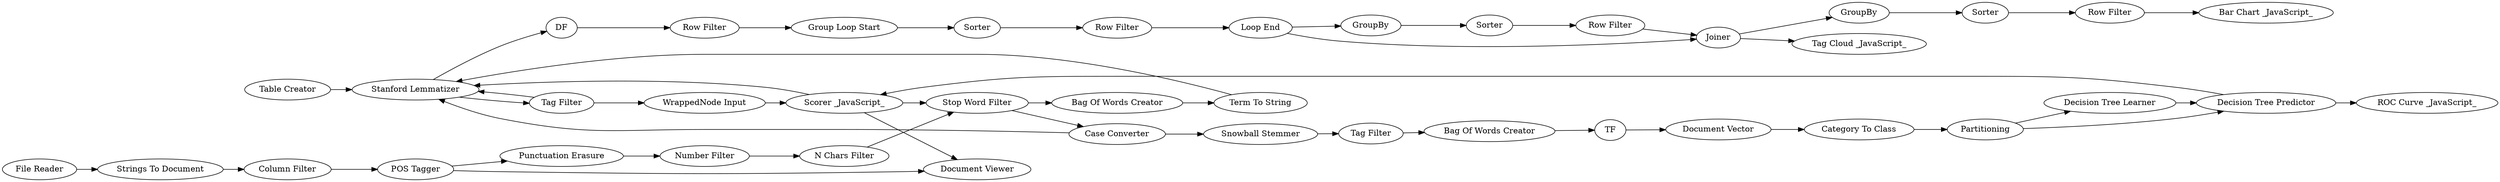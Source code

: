 digraph {
	346 -> 334
	353 -> 354
	356 -> 349
	299 -> 355
	346 -> 357
	33 -> 355
	351 -> 299
	293 -> 354
	348 -> 347
	343 -> 341
	34 -> 35
	320 -> 348
	289 -> 7
	7 -> 6
	356 -> 355
	352 -> 351
	345 -> 342
	291 -> 279
	279 -> 353
	353 -> 352
	275 -> 277
	358 -> 360
	30 -> 31
	341 -> 346
	29 -> 30
	353 -> 355
	357 -> 358
	12 -> 296
	277 -> 291
	355 -> 356
	33 -> 34
	36 -> 12
	31 -> 352
	355 -> 298
	349 -> 353
	279 -> 350
	293 -> 29
	345 -> 346
	35 -> 36
	6 -> 293
	361 -> 355
	342 -> 343
	277 -> 279
	298 -> 320
	296 -> 275
	347 -> 344
	360 -> 359
	352 -> 33
	344 -> 345
	351 [label="Bag Of Words Creator"]
	289 [label="File Reader"]
	275 [label="Category To Class"]
	7 [label="Strings To Document"]
	354 [label="Document Viewer"]
	357 [label=GroupBy]
	341 [label="Row Filter"]
	277 [label=Partitioning]
	343 [label=Sorter]
	31 [label="N Chars Filter"]
	291 [label="Decision Tree Learner"]
	344 [label="Row Filter"]
	6 [label="Column Filter"]
	348 [label="Group Loop Start"]
	359 [label="Bar Chart _JavaScript_"]
	361 [label="Table Creator"]
	12 [label=TF]
	334 [label="Tag Cloud _JavaScript_"]
	299 [label="Term To String"]
	296 [label="Document Vector"]
	358 [label=Sorter]
	346 [label=Joiner]
	293 [label="POS Tagger"]
	342 [label=GroupBy]
	356 [label="Tag Filter"]
	279 [label="Decision Tree Predictor"]
	360 [label="Row Filter"]
	345 [label="Loop End"]
	352 [label="Stop Word Filter"]
	298 [label=DF]
	350 [label="ROC Curve _JavaScript_"]
	35 [label="Tag Filter"]
	34 [label="Snowball Stemmer"]
	355 [label="Stanford Lemmatizer"]
	29 [label="Punctuation Erasure"]
	36 [label="Bag Of Words Creator"]
	349 [label="WrappedNode Input"]
	33 [label="Case Converter"]
	353 [label="Scorer _JavaScript_"]
	30 [label="Number Filter"]
	347 [label=Sorter]
	320 [label="Row Filter"]
	rankdir=LR
}
